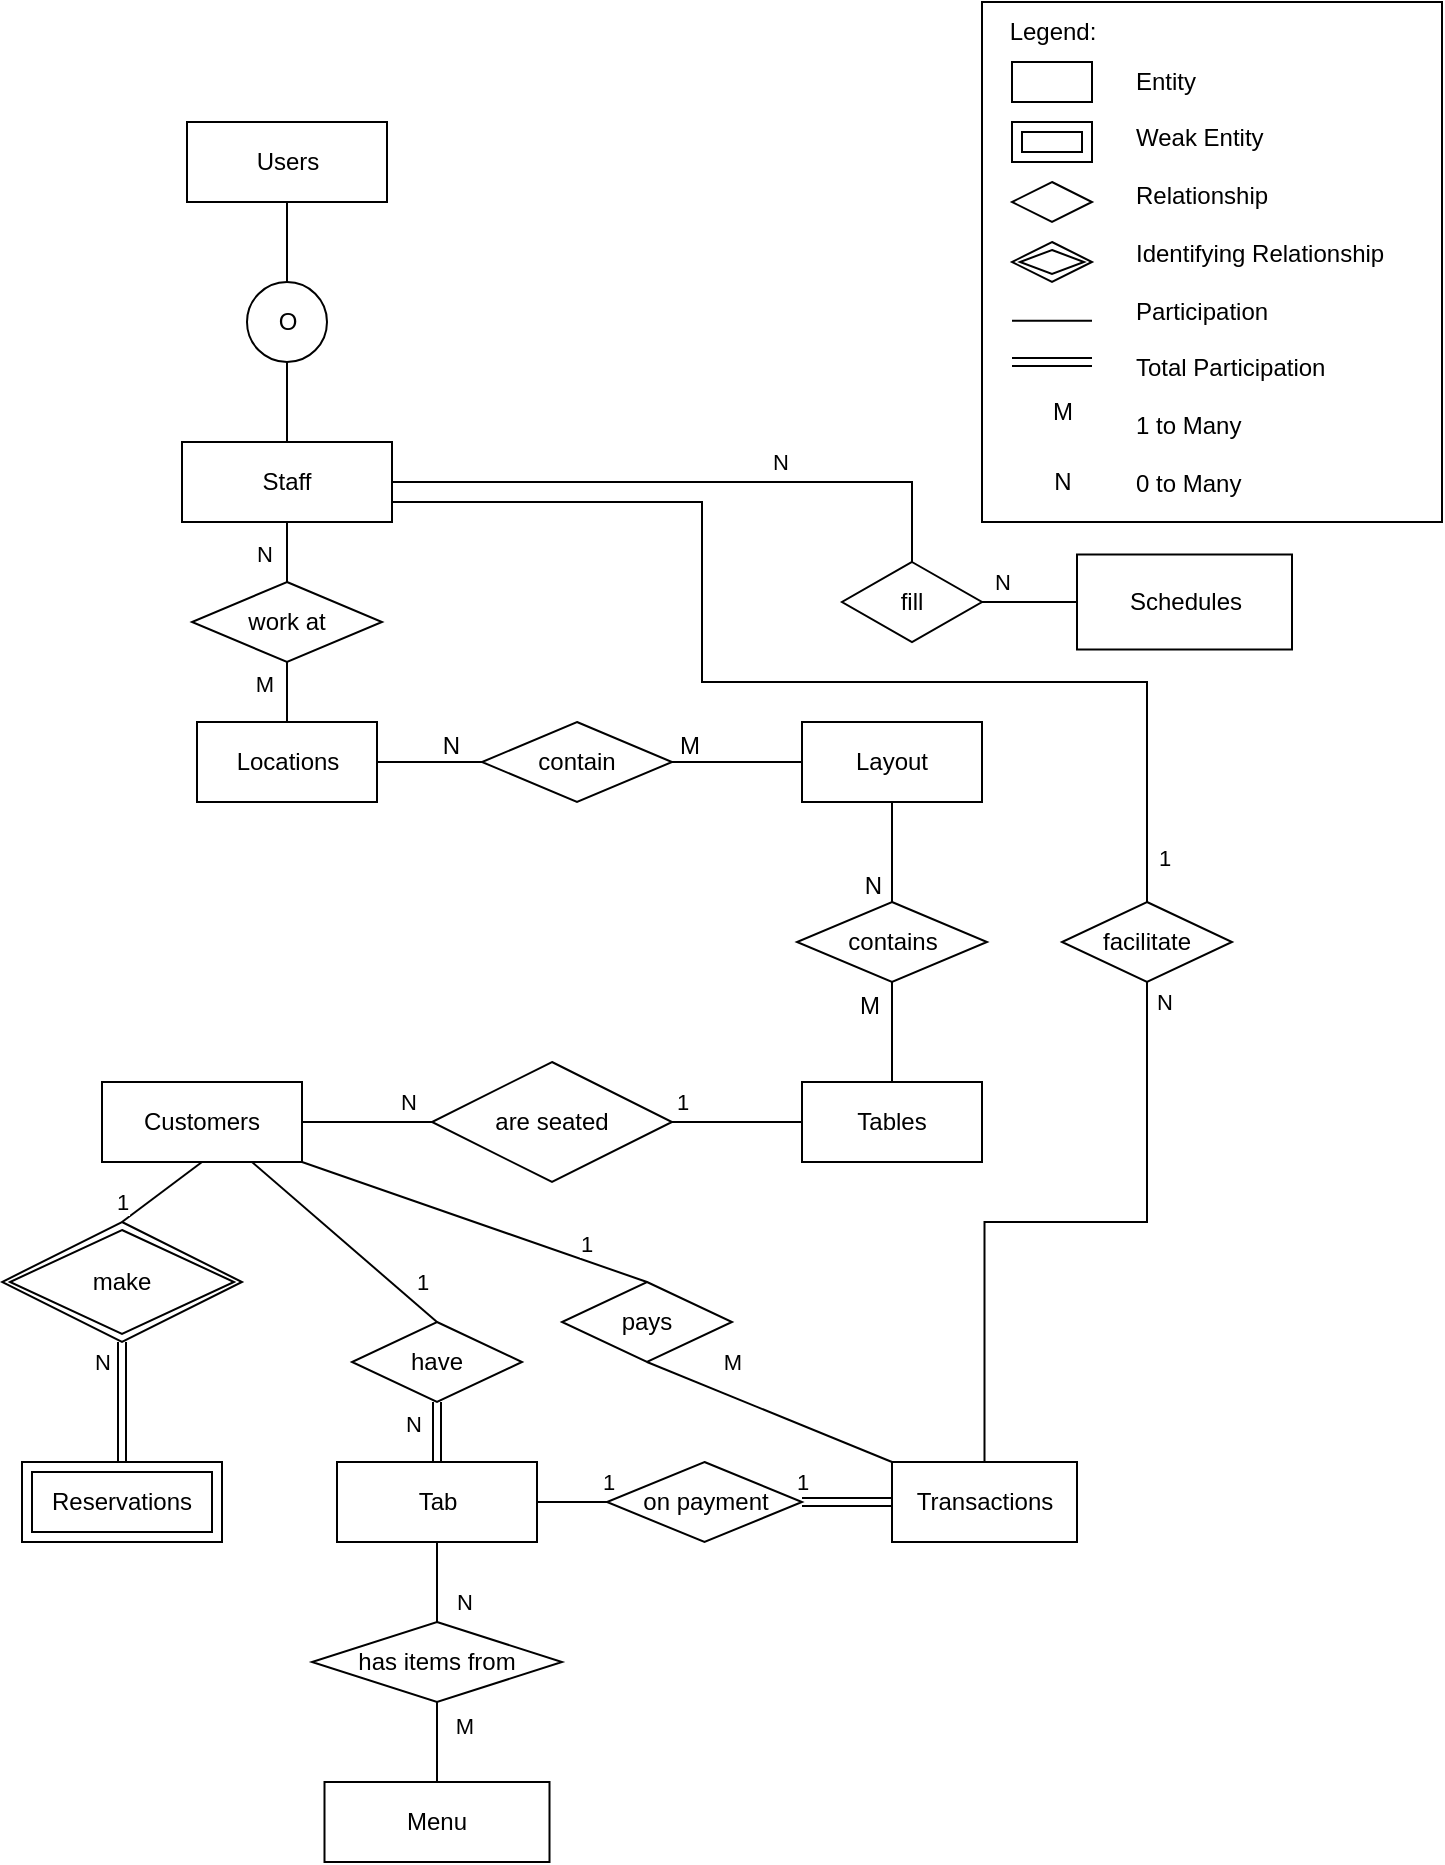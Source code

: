 <mxfile version="23.1.5" type="google">
  <diagram id="R2lEEEUBdFMjLlhIrx00" name="Page-1">
    <mxGraphModel grid="1" page="1" gridSize="10" guides="1" tooltips="1" connect="1" arrows="1" fold="1" pageScale="1" pageWidth="850" pageHeight="1100" math="0" shadow="0" extFonts="Permanent Marker^https://fonts.googleapis.com/css?family=Permanent+Marker">
      <root>
        <mxCell id="0" />
        <mxCell id="1" parent="0" />
        <mxCell id="twlTkQ419kvh-MXFPFI1-1" value="Locations" style="whiteSpace=wrap;html=1;align=center;" vertex="1" parent="1">
          <mxGeometry x="167.5" y="230" width="90" height="40" as="geometry" />
        </mxCell>
        <mxCell id="twlTkQ419kvh-MXFPFI1-2" value="Customers" style="whiteSpace=wrap;html=1;align=center;" vertex="1" parent="1">
          <mxGeometry x="120" y="410" width="100" height="40" as="geometry" />
        </mxCell>
        <mxCell id="twlTkQ419kvh-MXFPFI1-74" value="" style="edgeStyle=orthogonalEdgeStyle;rounded=0;orthogonalLoop=1;jettySize=auto;html=1;endArrow=none;endFill=0;" edge="1" parent="1" source="twlTkQ419kvh-MXFPFI1-4" target="twlTkQ419kvh-MXFPFI1-73">
          <mxGeometry relative="1" as="geometry" />
        </mxCell>
        <mxCell id="twlTkQ419kvh-MXFPFI1-107" value="N" style="edgeLabel;html=1;align=center;verticalAlign=middle;resizable=0;points=[];" connectable="0" vertex="1" parent="twlTkQ419kvh-MXFPFI1-74">
          <mxGeometry x="0.244" y="-1" relative="1" as="geometry">
            <mxPoint x="7" y="-11" as="offset" />
          </mxGeometry>
        </mxCell>
        <mxCell id="twlTkQ419kvh-MXFPFI1-83" style="edgeStyle=orthogonalEdgeStyle;rounded=0;orthogonalLoop=1;jettySize=auto;html=1;entryX=0.5;entryY=0;entryDx=0;entryDy=0;endArrow=none;endFill=0;" edge="1" parent="1" source="twlTkQ419kvh-MXFPFI1-4" target="twlTkQ419kvh-MXFPFI1-81">
          <mxGeometry relative="1" as="geometry">
            <mxPoint x="978" y="220" as="targetPoint" />
            <Array as="points">
              <mxPoint x="420" y="120" />
              <mxPoint x="420" y="210" />
              <mxPoint x="643" y="210" />
            </Array>
          </mxGeometry>
        </mxCell>
        <mxCell id="twlTkQ419kvh-MXFPFI1-101" value="1" style="edgeLabel;html=1;align=center;verticalAlign=middle;resizable=0;points=[];" connectable="0" vertex="1" parent="twlTkQ419kvh-MXFPFI1-83">
          <mxGeometry x="0.886" y="4" relative="1" as="geometry">
            <mxPoint x="4" y="11" as="offset" />
          </mxGeometry>
        </mxCell>
        <mxCell id="twlTkQ419kvh-MXFPFI1-110" style="edgeStyle=orthogonalEdgeStyle;rounded=0;orthogonalLoop=1;jettySize=auto;html=1;entryX=0.5;entryY=0;entryDx=0;entryDy=0;endArrow=none;endFill=0;" edge="1" parent="1" source="twlTkQ419kvh-MXFPFI1-4" target="twlTkQ419kvh-MXFPFI1-68">
          <mxGeometry relative="1" as="geometry" />
        </mxCell>
        <mxCell id="twlTkQ419kvh-MXFPFI1-111" value="N" style="edgeLabel;html=1;align=center;verticalAlign=middle;resizable=0;points=[];" connectable="0" vertex="1" parent="twlTkQ419kvh-MXFPFI1-110">
          <mxGeometry x="0.4" relative="1" as="geometry">
            <mxPoint x="-12" y="1" as="offset" />
          </mxGeometry>
        </mxCell>
        <mxCell id="twlTkQ419kvh-MXFPFI1-4" value="Staff" style="whiteSpace=wrap;html=1;align=center;" vertex="1" parent="1">
          <mxGeometry x="160" y="90" width="105" height="40" as="geometry" />
        </mxCell>
        <mxCell id="twlTkQ419kvh-MXFPFI1-5" value="Transactions" style="whiteSpace=wrap;html=1;align=center;" vertex="1" parent="1">
          <mxGeometry x="515" y="600" width="92.5" height="40" as="geometry" />
        </mxCell>
        <mxCell id="twlTkQ419kvh-MXFPFI1-6" value="Menu" style="whiteSpace=wrap;html=1;align=center;" vertex="1" parent="1">
          <mxGeometry x="231.25" y="760" width="112.5" height="40" as="geometry" />
        </mxCell>
        <mxCell id="twlTkQ419kvh-MXFPFI1-65" value="" style="edgeStyle=orthogonalEdgeStyle;rounded=0;orthogonalLoop=1;jettySize=auto;html=1;endArrow=none;endFill=0;" edge="1" parent="1" source="twlTkQ419kvh-MXFPFI1-7" target="twlTkQ419kvh-MXFPFI1-64">
          <mxGeometry relative="1" as="geometry" />
        </mxCell>
        <mxCell id="twlTkQ419kvh-MXFPFI1-100" value="1" style="edgeLabel;html=1;align=center;verticalAlign=middle;resizable=0;points=[];" connectable="0" vertex="1" parent="twlTkQ419kvh-MXFPFI1-65">
          <mxGeometry x="-0.614" y="2" relative="1" as="geometry">
            <mxPoint x="27" y="-8" as="offset" />
          </mxGeometry>
        </mxCell>
        <mxCell id="twlTkQ419kvh-MXFPFI1-90" style="edgeStyle=orthogonalEdgeStyle;rounded=0;orthogonalLoop=1;jettySize=auto;html=1;endArrow=none;endFill=0;" edge="1" parent="1" source="twlTkQ419kvh-MXFPFI1-7" target="twlTkQ419kvh-MXFPFI1-89">
          <mxGeometry relative="1" as="geometry" />
        </mxCell>
        <mxCell id="twlTkQ419kvh-MXFPFI1-98" value="N" style="edgeLabel;html=1;align=center;verticalAlign=middle;resizable=0;points=[];" connectable="0" vertex="1" parent="twlTkQ419kvh-MXFPFI1-90">
          <mxGeometry x="-0.459" y="2" relative="1" as="geometry">
            <mxPoint x="11" y="19" as="offset" />
          </mxGeometry>
        </mxCell>
        <mxCell id="twlTkQ419kvh-MXFPFI1-7" value="Tab" style="whiteSpace=wrap;html=1;align=center;" vertex="1" parent="1">
          <mxGeometry x="237.5" y="600" width="100" height="40" as="geometry" />
        </mxCell>
        <mxCell id="twlTkQ419kvh-MXFPFI1-8" value="Schedules" style="whiteSpace=wrap;html=1;align=center;" vertex="1" parent="1">
          <mxGeometry x="607.5" y="146.25" width="107.5" height="47.5" as="geometry" />
        </mxCell>
        <mxCell id="O-ForlfxwqGOyXz59dHL-2" style="edgeStyle=orthogonalEdgeStyle;rounded=0;orthogonalLoop=1;jettySize=auto;html=1;entryX=0.5;entryY=0;entryDx=0;entryDy=0;endArrow=none;endFill=0;" edge="1" parent="1" source="twlTkQ419kvh-MXFPFI1-9" target="O-ForlfxwqGOyXz59dHL-1">
          <mxGeometry relative="1" as="geometry" />
        </mxCell>
        <mxCell id="twlTkQ419kvh-MXFPFI1-9" value="Users" style="whiteSpace=wrap;html=1;align=center;" vertex="1" parent="1">
          <mxGeometry x="162.5" y="-70" width="100" height="40" as="geometry" />
        </mxCell>
        <mxCell id="twlTkQ419kvh-MXFPFI1-10" value="Tables" style="whiteSpace=wrap;html=1;align=center;" vertex="1" parent="1">
          <mxGeometry x="470" y="410" width="90" height="40" as="geometry" />
        </mxCell>
        <mxCell id="twlTkQ419kvh-MXFPFI1-21" value="Layout" style="whiteSpace=wrap;html=1;align=center;" vertex="1" parent="1">
          <mxGeometry x="470" y="230" width="90" height="40" as="geometry" />
        </mxCell>
        <mxCell id="twlTkQ419kvh-MXFPFI1-34" value="contain" style="shape=rhombus;perimeter=rhombusPerimeter;whiteSpace=wrap;html=1;align=center;" vertex="1" parent="1">
          <mxGeometry x="310" y="230" width="95" height="40" as="geometry" />
        </mxCell>
        <mxCell id="twlTkQ419kvh-MXFPFI1-35" value="" style="endArrow=none;html=1;rounded=0;entryX=0;entryY=0.5;entryDx=0;entryDy=0;exitX=1;exitY=0.5;exitDx=0;exitDy=0;" edge="1" parent="1" source="twlTkQ419kvh-MXFPFI1-34" target="twlTkQ419kvh-MXFPFI1-21">
          <mxGeometry relative="1" as="geometry">
            <mxPoint x="370" y="440" as="sourcePoint" />
            <mxPoint x="530" y="440" as="targetPoint" />
          </mxGeometry>
        </mxCell>
        <mxCell id="twlTkQ419kvh-MXFPFI1-36" value="M" style="resizable=0;html=1;whiteSpace=wrap;align=right;verticalAlign=bottom;" connectable="0" vertex="1" parent="twlTkQ419kvh-MXFPFI1-35">
          <mxGeometry x="1" relative="1" as="geometry">
            <mxPoint x="-50" as="offset" />
          </mxGeometry>
        </mxCell>
        <mxCell id="twlTkQ419kvh-MXFPFI1-37" value="" style="endArrow=none;html=1;rounded=0;entryX=0;entryY=0.5;entryDx=0;entryDy=0;exitX=1;exitY=0.5;exitDx=0;exitDy=0;" edge="1" parent="1" source="twlTkQ419kvh-MXFPFI1-1" target="twlTkQ419kvh-MXFPFI1-34">
          <mxGeometry relative="1" as="geometry">
            <mxPoint x="415" y="260" as="sourcePoint" />
            <mxPoint x="480" y="260" as="targetPoint" />
          </mxGeometry>
        </mxCell>
        <mxCell id="twlTkQ419kvh-MXFPFI1-38" value="N" style="resizable=0;html=1;whiteSpace=wrap;align=right;verticalAlign=bottom;" connectable="0" vertex="1" parent="twlTkQ419kvh-MXFPFI1-37">
          <mxGeometry x="1" relative="1" as="geometry">
            <mxPoint x="-10" as="offset" />
          </mxGeometry>
        </mxCell>
        <mxCell id="twlTkQ419kvh-MXFPFI1-39" value="contains" style="shape=rhombus;perimeter=rhombusPerimeter;whiteSpace=wrap;html=1;align=center;" vertex="1" parent="1">
          <mxGeometry x="467.5" y="320" width="95" height="40" as="geometry" />
        </mxCell>
        <mxCell id="twlTkQ419kvh-MXFPFI1-42" value="" style="endArrow=none;html=1;rounded=0;entryX=0.5;entryY=1;entryDx=0;entryDy=0;exitX=0.5;exitY=0;exitDx=0;exitDy=0;" edge="1" parent="1" source="twlTkQ419kvh-MXFPFI1-10" target="twlTkQ419kvh-MXFPFI1-39">
          <mxGeometry relative="1" as="geometry">
            <mxPoint x="415" y="260" as="sourcePoint" />
            <mxPoint x="480" y="260" as="targetPoint" />
          </mxGeometry>
        </mxCell>
        <mxCell id="twlTkQ419kvh-MXFPFI1-43" value="M" style="resizable=0;html=1;whiteSpace=wrap;align=right;verticalAlign=bottom;" connectable="0" vertex="1" parent="twlTkQ419kvh-MXFPFI1-42">
          <mxGeometry x="1" relative="1" as="geometry">
            <mxPoint x="-5" y="20" as="offset" />
          </mxGeometry>
        </mxCell>
        <mxCell id="twlTkQ419kvh-MXFPFI1-44" value="" style="endArrow=none;html=1;rounded=0;exitX=0.5;exitY=1;exitDx=0;exitDy=0;entryX=0.5;entryY=0;entryDx=0;entryDy=0;" edge="1" parent="1" source="twlTkQ419kvh-MXFPFI1-21" target="twlTkQ419kvh-MXFPFI1-39">
          <mxGeometry relative="1" as="geometry">
            <mxPoint x="370" y="440" as="sourcePoint" />
            <mxPoint x="530" y="440" as="targetPoint" />
          </mxGeometry>
        </mxCell>
        <mxCell id="twlTkQ419kvh-MXFPFI1-47" value="N" style="edgeLabel;html=1;align=right;verticalAlign=bottom;resizable=0;points=[];fontSize=12;" connectable="0" vertex="1" parent="twlTkQ419kvh-MXFPFI1-44">
          <mxGeometry x="0.04" y="2" relative="1" as="geometry">
            <mxPoint x="-7" y="24" as="offset" />
          </mxGeometry>
        </mxCell>
        <mxCell id="twlTkQ419kvh-MXFPFI1-49" value="" style="endArrow=none;html=1;rounded=0;exitX=0.5;exitY=1;exitDx=0;exitDy=0;entryX=0.5;entryY=0;entryDx=0;entryDy=0;" edge="1" parent="1" source="twlTkQ419kvh-MXFPFI1-2" target="twlTkQ419kvh-MXFPFI1-51">
          <mxGeometry relative="1" as="geometry">
            <mxPoint x="142.5" y="630" as="sourcePoint" />
            <mxPoint x="170" y="490" as="targetPoint" />
          </mxGeometry>
        </mxCell>
        <mxCell id="twlTkQ419kvh-MXFPFI1-94" value="1" style="edgeLabel;html=1;align=center;verticalAlign=middle;resizable=0;points=[];" connectable="0" vertex="1" parent="twlTkQ419kvh-MXFPFI1-49">
          <mxGeometry x="0.232" y="4" relative="1" as="geometry">
            <mxPoint x="-18" y="-2" as="offset" />
          </mxGeometry>
        </mxCell>
        <mxCell id="twlTkQ419kvh-MXFPFI1-50" value="" style="endArrow=none;html=1;rounded=0;exitX=0.5;exitY=1;exitDx=0;exitDy=0;entryX=0.5;entryY=0;entryDx=0;entryDy=0;shape=link;" edge="1" parent="1" source="twlTkQ419kvh-MXFPFI1-51" target="twlTkQ419kvh-MXFPFI1-53">
          <mxGeometry relative="1" as="geometry">
            <mxPoint x="130" y="530" as="sourcePoint" />
            <mxPoint x="130" y="595" as="targetPoint" />
          </mxGeometry>
        </mxCell>
        <mxCell id="twlTkQ419kvh-MXFPFI1-93" value="N" style="edgeLabel;html=1;align=center;verticalAlign=middle;resizable=0;points=[];" connectable="0" vertex="1" parent="twlTkQ419kvh-MXFPFI1-50">
          <mxGeometry x="-0.133" relative="1" as="geometry">
            <mxPoint x="-10" y="-16" as="offset" />
          </mxGeometry>
        </mxCell>
        <mxCell id="twlTkQ419kvh-MXFPFI1-51" value="make" style="shape=rhombus;double=1;perimeter=rhombusPerimeter;whiteSpace=wrap;html=1;align=center;" vertex="1" parent="1">
          <mxGeometry x="70" y="480" width="120" height="60" as="geometry" />
        </mxCell>
        <mxCell id="twlTkQ419kvh-MXFPFI1-53" value="Reservations" style="shape=ext;margin=3;double=1;whiteSpace=wrap;html=1;align=center;" vertex="1" parent="1">
          <mxGeometry x="80" y="600" width="100" height="40" as="geometry" />
        </mxCell>
        <mxCell id="twlTkQ419kvh-MXFPFI1-54" value="are seated" style="shape=rhombus;perimeter=rhombusPerimeter;whiteSpace=wrap;html=1;align=center;" vertex="1" parent="1">
          <mxGeometry x="285" y="400" width="120" height="60" as="geometry" />
        </mxCell>
        <mxCell id="twlTkQ419kvh-MXFPFI1-55" value="" style="endArrow=none;html=1;rounded=0;exitX=1;exitY=0.5;exitDx=0;exitDy=0;entryX=0;entryY=0.5;entryDx=0;entryDy=0;" edge="1" parent="1" source="twlTkQ419kvh-MXFPFI1-2" target="twlTkQ419kvh-MXFPFI1-54">
          <mxGeometry relative="1" as="geometry">
            <mxPoint x="190" y="530" as="sourcePoint" />
            <mxPoint x="350" y="530" as="targetPoint" />
          </mxGeometry>
        </mxCell>
        <mxCell id="twlTkQ419kvh-MXFPFI1-104" value="N" style="edgeLabel;html=1;align=center;verticalAlign=middle;resizable=0;points=[];" connectable="0" vertex="1" parent="twlTkQ419kvh-MXFPFI1-55">
          <mxGeometry x="0.631" y="3" relative="1" as="geometry">
            <mxPoint y="-7" as="offset" />
          </mxGeometry>
        </mxCell>
        <mxCell id="twlTkQ419kvh-MXFPFI1-56" value="" style="endArrow=none;html=1;rounded=0;exitX=1;exitY=0.5;exitDx=0;exitDy=0;entryX=0;entryY=0.5;entryDx=0;entryDy=0;" edge="1" parent="1" source="twlTkQ419kvh-MXFPFI1-54" target="twlTkQ419kvh-MXFPFI1-10">
          <mxGeometry relative="1" as="geometry">
            <mxPoint x="230" y="440" as="sourcePoint" />
            <mxPoint x="295" y="440" as="targetPoint" />
          </mxGeometry>
        </mxCell>
        <mxCell id="twlTkQ419kvh-MXFPFI1-103" value="1" style="edgeLabel;html=1;align=center;verticalAlign=middle;resizable=0;points=[];" connectable="0" vertex="1" parent="twlTkQ419kvh-MXFPFI1-56">
          <mxGeometry x="-0.508" y="3" relative="1" as="geometry">
            <mxPoint x="-11" y="-7" as="offset" />
          </mxGeometry>
        </mxCell>
        <mxCell id="twlTkQ419kvh-MXFPFI1-59" value="" style="edgeStyle=orthogonalEdgeStyle;rounded=0;orthogonalLoop=1;jettySize=auto;html=1;endArrow=none;endFill=0;shape=link;" edge="1" parent="1" source="twlTkQ419kvh-MXFPFI1-57" target="twlTkQ419kvh-MXFPFI1-7">
          <mxGeometry relative="1" as="geometry" />
        </mxCell>
        <mxCell id="twlTkQ419kvh-MXFPFI1-95" value="N" style="edgeLabel;html=1;align=right;verticalAlign=bottom;resizable=0;points=[];" connectable="0" vertex="1" parent="twlTkQ419kvh-MXFPFI1-59">
          <mxGeometry x="0.267" y="2" relative="1" as="geometry">
            <mxPoint x="-9" y="8" as="offset" />
          </mxGeometry>
        </mxCell>
        <mxCell id="twlTkQ419kvh-MXFPFI1-57" value="have" style="shape=rhombus;perimeter=rhombusPerimeter;whiteSpace=wrap;html=1;align=center;" vertex="1" parent="1">
          <mxGeometry x="245" y="530" width="85" height="40" as="geometry" />
        </mxCell>
        <mxCell id="twlTkQ419kvh-MXFPFI1-58" value="" style="endArrow=none;html=1;rounded=0;exitX=0.75;exitY=1;exitDx=0;exitDy=0;entryX=0.5;entryY=0;entryDx=0;entryDy=0;" edge="1" parent="1" source="twlTkQ419kvh-MXFPFI1-2" target="twlTkQ419kvh-MXFPFI1-57">
          <mxGeometry relative="1" as="geometry">
            <mxPoint x="180" y="460" as="sourcePoint" />
            <mxPoint x="140" y="490" as="targetPoint" />
          </mxGeometry>
        </mxCell>
        <mxCell id="twlTkQ419kvh-MXFPFI1-96" value="1" style="edgeLabel;html=1;align=center;verticalAlign=middle;resizable=0;points=[];" connectable="0" vertex="1" parent="twlTkQ419kvh-MXFPFI1-58">
          <mxGeometry x="0.62" y="2" relative="1" as="geometry">
            <mxPoint x="9" y="-3" as="offset" />
          </mxGeometry>
        </mxCell>
        <mxCell id="twlTkQ419kvh-MXFPFI1-66" value="" style="edgeStyle=orthogonalEdgeStyle;rounded=0;orthogonalLoop=1;jettySize=auto;html=1;endArrow=none;endFill=0;shape=link;" edge="1" parent="1" source="twlTkQ419kvh-MXFPFI1-64" target="twlTkQ419kvh-MXFPFI1-5">
          <mxGeometry relative="1" as="geometry" />
        </mxCell>
        <mxCell id="twlTkQ419kvh-MXFPFI1-99" value="1" style="edgeLabel;html=1;align=center;verticalAlign=middle;resizable=0;points=[];" connectable="0" vertex="1" parent="twlTkQ419kvh-MXFPFI1-66">
          <mxGeometry x="-0.036" relative="1" as="geometry">
            <mxPoint x="-22" y="-10" as="offset" />
          </mxGeometry>
        </mxCell>
        <mxCell id="twlTkQ419kvh-MXFPFI1-64" value="on payment" style="shape=rhombus;perimeter=rhombusPerimeter;whiteSpace=wrap;html=1;align=center;" vertex="1" parent="1">
          <mxGeometry x="372.5" y="600" width="97.5" height="40" as="geometry" />
        </mxCell>
        <mxCell id="twlTkQ419kvh-MXFPFI1-70" value="" style="edgeStyle=orthogonalEdgeStyle;rounded=0;orthogonalLoop=1;jettySize=auto;html=1;endArrow=none;endFill=0;" edge="1" parent="1" source="twlTkQ419kvh-MXFPFI1-68" target="twlTkQ419kvh-MXFPFI1-1">
          <mxGeometry relative="1" as="geometry" />
        </mxCell>
        <mxCell id="twlTkQ419kvh-MXFPFI1-109" value="M" style="edgeLabel;html=1;align=center;verticalAlign=middle;resizable=0;points=[];" connectable="0" vertex="1" parent="twlTkQ419kvh-MXFPFI1-70">
          <mxGeometry x="0.24" y="-2" relative="1" as="geometry">
            <mxPoint x="-10" as="offset" />
          </mxGeometry>
        </mxCell>
        <mxCell id="twlTkQ419kvh-MXFPFI1-68" value="work at" style="shape=rhombus;perimeter=rhombusPerimeter;whiteSpace=wrap;html=1;align=center;" vertex="1" parent="1">
          <mxGeometry x="165" y="160" width="95" height="40" as="geometry" />
        </mxCell>
        <mxCell id="twlTkQ419kvh-MXFPFI1-75" value="" style="edgeStyle=orthogonalEdgeStyle;rounded=0;orthogonalLoop=1;jettySize=auto;html=1;endArrow=none;endFill=0;" edge="1" parent="1" source="twlTkQ419kvh-MXFPFI1-73" target="twlTkQ419kvh-MXFPFI1-8">
          <mxGeometry relative="1" as="geometry" />
        </mxCell>
        <mxCell id="twlTkQ419kvh-MXFPFI1-105" value="N" style="edgeLabel;html=1;align=center;verticalAlign=middle;resizable=0;points=[];" connectable="0" vertex="1" parent="twlTkQ419kvh-MXFPFI1-75">
          <mxGeometry x="-0.412" y="4" relative="1" as="geometry">
            <mxPoint x="-4" y="-6" as="offset" />
          </mxGeometry>
        </mxCell>
        <mxCell id="twlTkQ419kvh-MXFPFI1-73" value="fill" style="shape=rhombus;perimeter=rhombusPerimeter;whiteSpace=wrap;html=1;align=center;" vertex="1" parent="1">
          <mxGeometry x="490" y="150" width="70" height="40" as="geometry" />
        </mxCell>
        <mxCell id="twlTkQ419kvh-MXFPFI1-84" style="edgeStyle=orthogonalEdgeStyle;rounded=0;orthogonalLoop=1;jettySize=auto;html=1;endArrow=none;endFill=0;" edge="1" parent="1" source="twlTkQ419kvh-MXFPFI1-81" target="twlTkQ419kvh-MXFPFI1-5">
          <mxGeometry relative="1" as="geometry" />
        </mxCell>
        <mxCell id="twlTkQ419kvh-MXFPFI1-102" value="N" style="edgeLabel;html=1;align=center;verticalAlign=middle;resizable=0;points=[];" connectable="0" vertex="1" parent="twlTkQ419kvh-MXFPFI1-84">
          <mxGeometry x="-0.838" y="5" relative="1" as="geometry">
            <mxPoint x="3" y="-16" as="offset" />
          </mxGeometry>
        </mxCell>
        <mxCell id="twlTkQ419kvh-MXFPFI1-81" value="facilitate" style="shape=rhombus;perimeter=rhombusPerimeter;whiteSpace=wrap;html=1;align=center;" vertex="1" parent="1">
          <mxGeometry x="600" y="320" width="85" height="40" as="geometry" />
        </mxCell>
        <mxCell id="twlTkQ419kvh-MXFPFI1-91" style="edgeStyle=orthogonalEdgeStyle;rounded=0;orthogonalLoop=1;jettySize=auto;html=1;entryX=0.5;entryY=0;entryDx=0;entryDy=0;endArrow=none;endFill=0;" edge="1" parent="1" source="twlTkQ419kvh-MXFPFI1-89" target="twlTkQ419kvh-MXFPFI1-6">
          <mxGeometry relative="1" as="geometry" />
        </mxCell>
        <mxCell id="twlTkQ419kvh-MXFPFI1-97" value="M" style="edgeLabel;html=1;align=center;verticalAlign=middle;resizable=0;points=[];" connectable="0" vertex="1" parent="twlTkQ419kvh-MXFPFI1-91">
          <mxGeometry x="-0.39" y="2" relative="1" as="geometry">
            <mxPoint x="11" as="offset" />
          </mxGeometry>
        </mxCell>
        <mxCell id="twlTkQ419kvh-MXFPFI1-89" value="has items from" style="shape=rhombus;perimeter=rhombusPerimeter;whiteSpace=wrap;html=1;align=center;" vertex="1" parent="1">
          <mxGeometry x="225" y="680" width="125" height="40" as="geometry" />
        </mxCell>
        <mxCell id="twlTkQ419kvh-MXFPFI1-136" value="" style="group" connectable="0" vertex="1" parent="1">
          <mxGeometry x="560" y="-130" width="230" height="260" as="geometry" />
        </mxCell>
        <mxCell id="twlTkQ419kvh-MXFPFI1-137" value="" style="rounded=0;whiteSpace=wrap;html=1;" vertex="1" parent="twlTkQ419kvh-MXFPFI1-136">
          <mxGeometry width="230" height="260" as="geometry" />
        </mxCell>
        <mxCell id="twlTkQ419kvh-MXFPFI1-113" value="&lt;div&gt;Legend:&lt;/div&gt;" style="text;html=1;align=center;verticalAlign=middle;resizable=0;points=[];autosize=1;strokeColor=none;fillColor=none;" vertex="1" parent="twlTkQ419kvh-MXFPFI1-136">
          <mxGeometry width="70" height="30" as="geometry" />
        </mxCell>
        <mxCell id="twlTkQ419kvh-MXFPFI1-114" value="" style="rounded=0;whiteSpace=wrap;html=1;" vertex="1" parent="twlTkQ419kvh-MXFPFI1-136">
          <mxGeometry x="15" y="30" width="40" height="20" as="geometry" />
        </mxCell>
        <mxCell id="twlTkQ419kvh-MXFPFI1-116" value="" style="rhombus;whiteSpace=wrap;html=1;" vertex="1" parent="twlTkQ419kvh-MXFPFI1-136">
          <mxGeometry x="15" y="90" width="40" height="20" as="geometry" />
        </mxCell>
        <mxCell id="twlTkQ419kvh-MXFPFI1-121" value="" style="endArrow=none;html=1;rounded=0;exitX=1;exitY=0.5;exitDx=0;exitDy=0;entryX=0;entryY=0.5;entryDx=0;entryDy=0;" edge="1" parent="twlTkQ419kvh-MXFPFI1-136">
          <mxGeometry width="50" height="50" relative="1" as="geometry">
            <mxPoint x="55.0" y="159.43" as="sourcePoint" />
            <mxPoint x="15.0" y="159.43" as="targetPoint" />
          </mxGeometry>
        </mxCell>
        <mxCell id="twlTkQ419kvh-MXFPFI1-129" value="" style="endArrow=none;html=1;rounded=0;exitX=1;exitY=0.5;exitDx=0;exitDy=0;entryX=0;entryY=0.5;entryDx=0;entryDy=0;shape=link;" edge="1" parent="twlTkQ419kvh-MXFPFI1-136">
          <mxGeometry width="50" height="50" relative="1" as="geometry">
            <mxPoint x="55.0" y="180" as="sourcePoint" />
            <mxPoint x="15.0" y="180" as="targetPoint" />
          </mxGeometry>
        </mxCell>
        <mxCell id="twlTkQ419kvh-MXFPFI1-131" value="&lt;div&gt;Entity&lt;/div&gt;&lt;div&gt;&lt;br&gt;&lt;/div&gt;&lt;div&gt;Weak Entity&lt;br&gt;&lt;/div&gt;&lt;div&gt;&lt;br&gt;&lt;/div&gt;&lt;div&gt;Relationship&lt;/div&gt;&lt;div&gt;&lt;br&gt;&lt;/div&gt;&lt;div&gt;Identifying Relationship&lt;br&gt;&lt;/div&gt;&lt;div&gt;&lt;br&gt;&lt;/div&gt;&lt;div&gt;Participation&lt;/div&gt;&lt;div&gt;&lt;br&gt;&lt;/div&gt;&lt;div&gt;Total Participation&lt;/div&gt;&lt;div&gt;&lt;br&gt;&lt;/div&gt;&lt;div&gt;1 to Many&lt;/div&gt;&lt;div&gt;&lt;br&gt;&lt;/div&gt;&lt;div&gt;0 to Many&lt;/div&gt;" style="text;html=1;align=left;verticalAlign=middle;resizable=0;points=[];autosize=1;strokeColor=none;fillColor=none;" vertex="1" parent="twlTkQ419kvh-MXFPFI1-136">
          <mxGeometry x="75" y="25" width="150" height="230" as="geometry" />
        </mxCell>
        <mxCell id="twlTkQ419kvh-MXFPFI1-119" value="M" style="text;html=1;align=center;verticalAlign=middle;resizable=0;points=[];autosize=1;strokeColor=none;fillColor=none;" vertex="1" parent="twlTkQ419kvh-MXFPFI1-136">
          <mxGeometry x="25" y="190" width="30" height="30" as="geometry" />
        </mxCell>
        <mxCell id="twlTkQ419kvh-MXFPFI1-132" value="" style="shape=rhombus;double=1;perimeter=rhombusPerimeter;whiteSpace=wrap;html=1;align=center;" vertex="1" parent="twlTkQ419kvh-MXFPFI1-136">
          <mxGeometry x="15" y="120" width="40" height="20" as="geometry" />
        </mxCell>
        <mxCell id="twlTkQ419kvh-MXFPFI1-133" value="" style="shape=ext;margin=3;double=1;whiteSpace=wrap;html=1;align=center;" vertex="1" parent="twlTkQ419kvh-MXFPFI1-136">
          <mxGeometry x="15" y="60" width="40" height="20" as="geometry" />
        </mxCell>
        <mxCell id="twlTkQ419kvh-MXFPFI1-135" value="N" style="text;html=1;align=center;verticalAlign=middle;resizable=0;points=[];autosize=1;strokeColor=none;fillColor=none;" vertex="1" parent="twlTkQ419kvh-MXFPFI1-136">
          <mxGeometry x="25" y="225" width="30" height="30" as="geometry" />
        </mxCell>
        <mxCell id="O-ForlfxwqGOyXz59dHL-3" style="edgeStyle=orthogonalEdgeStyle;rounded=0;orthogonalLoop=1;jettySize=auto;html=1;entryX=0.5;entryY=0;entryDx=0;entryDy=0;endArrow=none;endFill=0;" edge="1" parent="1" source="O-ForlfxwqGOyXz59dHL-1" target="twlTkQ419kvh-MXFPFI1-4">
          <mxGeometry relative="1" as="geometry" />
        </mxCell>
        <mxCell id="O-ForlfxwqGOyXz59dHL-1" value="O" style="ellipse;whiteSpace=wrap;html=1;aspect=fixed;" vertex="1" parent="1">
          <mxGeometry x="192.5" y="10" width="40" height="40" as="geometry" />
        </mxCell>
        <mxCell id="rAs7gu31K8fkLp5eJbev-1" value="pays" style="shape=rhombus;perimeter=rhombusPerimeter;whiteSpace=wrap;html=1;align=center;" vertex="1" parent="1">
          <mxGeometry x="350" y="510" width="85" height="40" as="geometry" />
        </mxCell>
        <mxCell id="rAs7gu31K8fkLp5eJbev-3" value="" style="endArrow=none;html=1;rounded=0;exitX=1;exitY=1;exitDx=0;exitDy=0;entryX=0.5;entryY=0;entryDx=0;entryDy=0;" edge="1" parent="1" source="twlTkQ419kvh-MXFPFI1-2" target="rAs7gu31K8fkLp5eJbev-1">
          <mxGeometry width="50" height="50" relative="1" as="geometry">
            <mxPoint x="320" y="410" as="sourcePoint" />
            <mxPoint x="370" y="360" as="targetPoint" />
          </mxGeometry>
        </mxCell>
        <mxCell id="rAs7gu31K8fkLp5eJbev-5" value="1" style="edgeLabel;html=1;align=center;verticalAlign=middle;resizable=0;points=[];" connectable="0" vertex="1" parent="rAs7gu31K8fkLp5eJbev-3">
          <mxGeometry x="0.641" y="1" relative="1" as="geometry">
            <mxPoint y="-8" as="offset" />
          </mxGeometry>
        </mxCell>
        <mxCell id="rAs7gu31K8fkLp5eJbev-4" value="" style="endArrow=none;html=1;rounded=0;exitX=0.5;exitY=1;exitDx=0;exitDy=0;entryX=0;entryY=0;entryDx=0;entryDy=0;" edge="1" parent="1" source="rAs7gu31K8fkLp5eJbev-1" target="twlTkQ419kvh-MXFPFI1-5">
          <mxGeometry width="50" height="50" relative="1" as="geometry">
            <mxPoint x="320" y="410" as="sourcePoint" />
            <mxPoint x="370" y="360" as="targetPoint" />
          </mxGeometry>
        </mxCell>
        <mxCell id="rAs7gu31K8fkLp5eJbev-6" value="M" style="edgeLabel;html=1;align=center;verticalAlign=middle;resizable=0;points=[];" connectable="0" vertex="1" parent="rAs7gu31K8fkLp5eJbev-4">
          <mxGeometry x="-0.473" y="-2" relative="1" as="geometry">
            <mxPoint x="11" y="-15" as="offset" />
          </mxGeometry>
        </mxCell>
      </root>
    </mxGraphModel>
  </diagram>
</mxfile>
